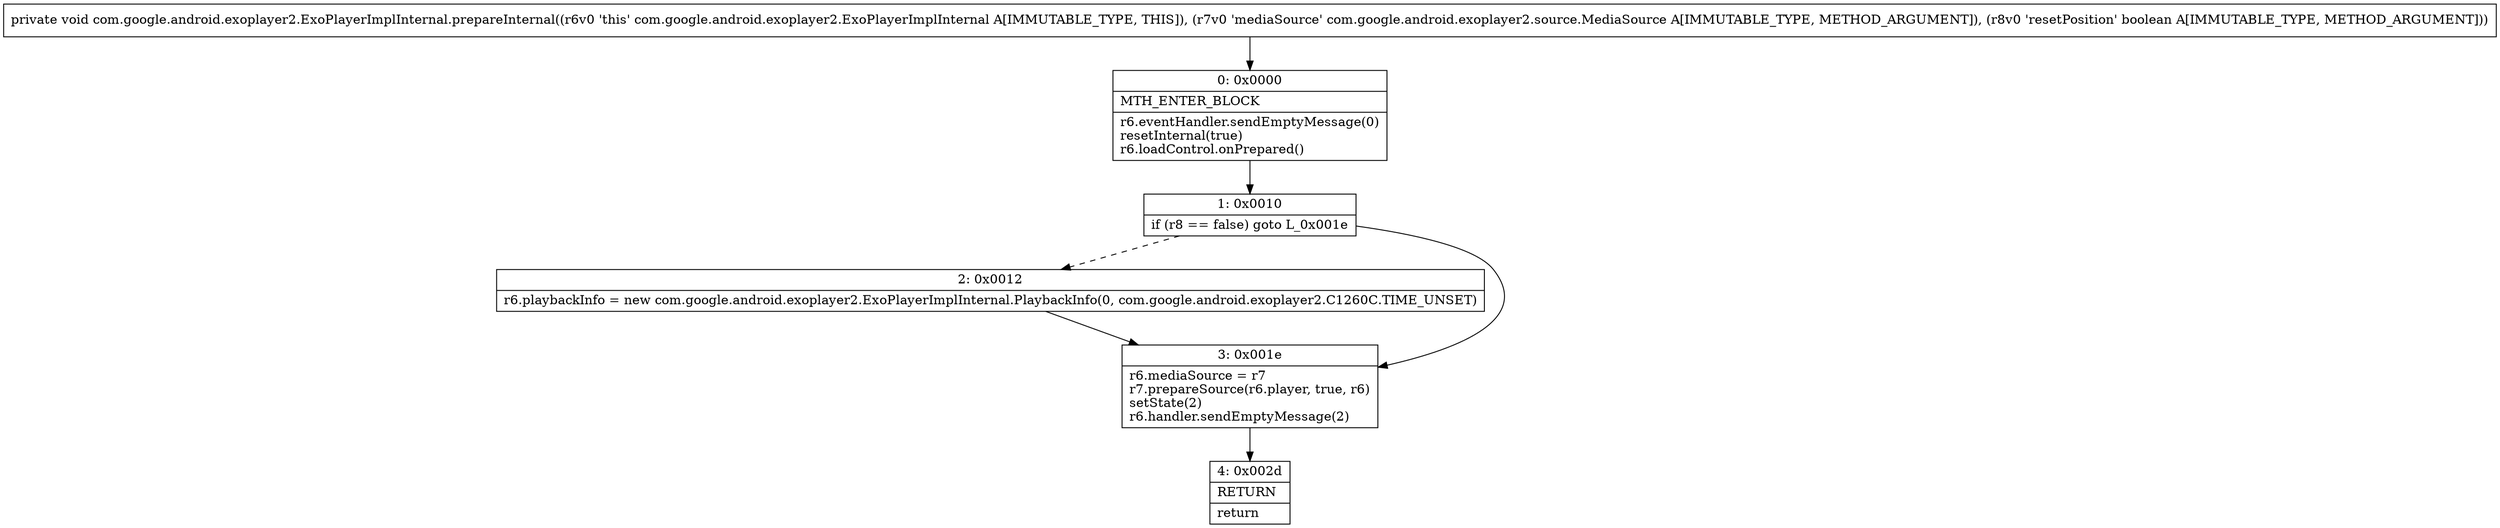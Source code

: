 digraph "CFG forcom.google.android.exoplayer2.ExoPlayerImplInternal.prepareInternal(Lcom\/google\/android\/exoplayer2\/source\/MediaSource;Z)V" {
Node_0 [shape=record,label="{0\:\ 0x0000|MTH_ENTER_BLOCK\l|r6.eventHandler.sendEmptyMessage(0)\lresetInternal(true)\lr6.loadControl.onPrepared()\l}"];
Node_1 [shape=record,label="{1\:\ 0x0010|if (r8 == false) goto L_0x001e\l}"];
Node_2 [shape=record,label="{2\:\ 0x0012|r6.playbackInfo = new com.google.android.exoplayer2.ExoPlayerImplInternal.PlaybackInfo(0, com.google.android.exoplayer2.C1260C.TIME_UNSET)\l}"];
Node_3 [shape=record,label="{3\:\ 0x001e|r6.mediaSource = r7\lr7.prepareSource(r6.player, true, r6)\lsetState(2)\lr6.handler.sendEmptyMessage(2)\l}"];
Node_4 [shape=record,label="{4\:\ 0x002d|RETURN\l|return\l}"];
MethodNode[shape=record,label="{private void com.google.android.exoplayer2.ExoPlayerImplInternal.prepareInternal((r6v0 'this' com.google.android.exoplayer2.ExoPlayerImplInternal A[IMMUTABLE_TYPE, THIS]), (r7v0 'mediaSource' com.google.android.exoplayer2.source.MediaSource A[IMMUTABLE_TYPE, METHOD_ARGUMENT]), (r8v0 'resetPosition' boolean A[IMMUTABLE_TYPE, METHOD_ARGUMENT])) }"];
MethodNode -> Node_0;
Node_0 -> Node_1;
Node_1 -> Node_2[style=dashed];
Node_1 -> Node_3;
Node_2 -> Node_3;
Node_3 -> Node_4;
}

